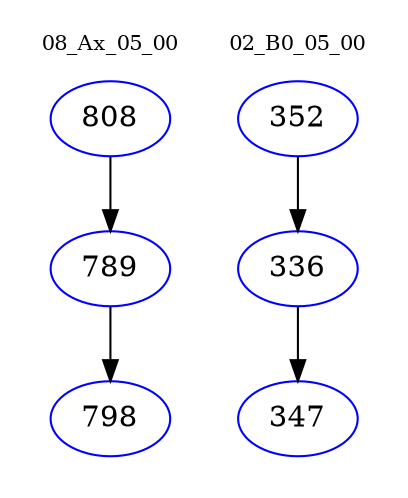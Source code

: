 digraph{
subgraph cluster_0 {
color = white
label = "08_Ax_05_00";
fontsize=10;
T0_808 [label="808", color="blue"]
T0_808 -> T0_789 [color="black"]
T0_789 [label="789", color="blue"]
T0_789 -> T0_798 [color="black"]
T0_798 [label="798", color="blue"]
}
subgraph cluster_1 {
color = white
label = "02_B0_05_00";
fontsize=10;
T1_352 [label="352", color="blue"]
T1_352 -> T1_336 [color="black"]
T1_336 [label="336", color="blue"]
T1_336 -> T1_347 [color="black"]
T1_347 [label="347", color="blue"]
}
}
